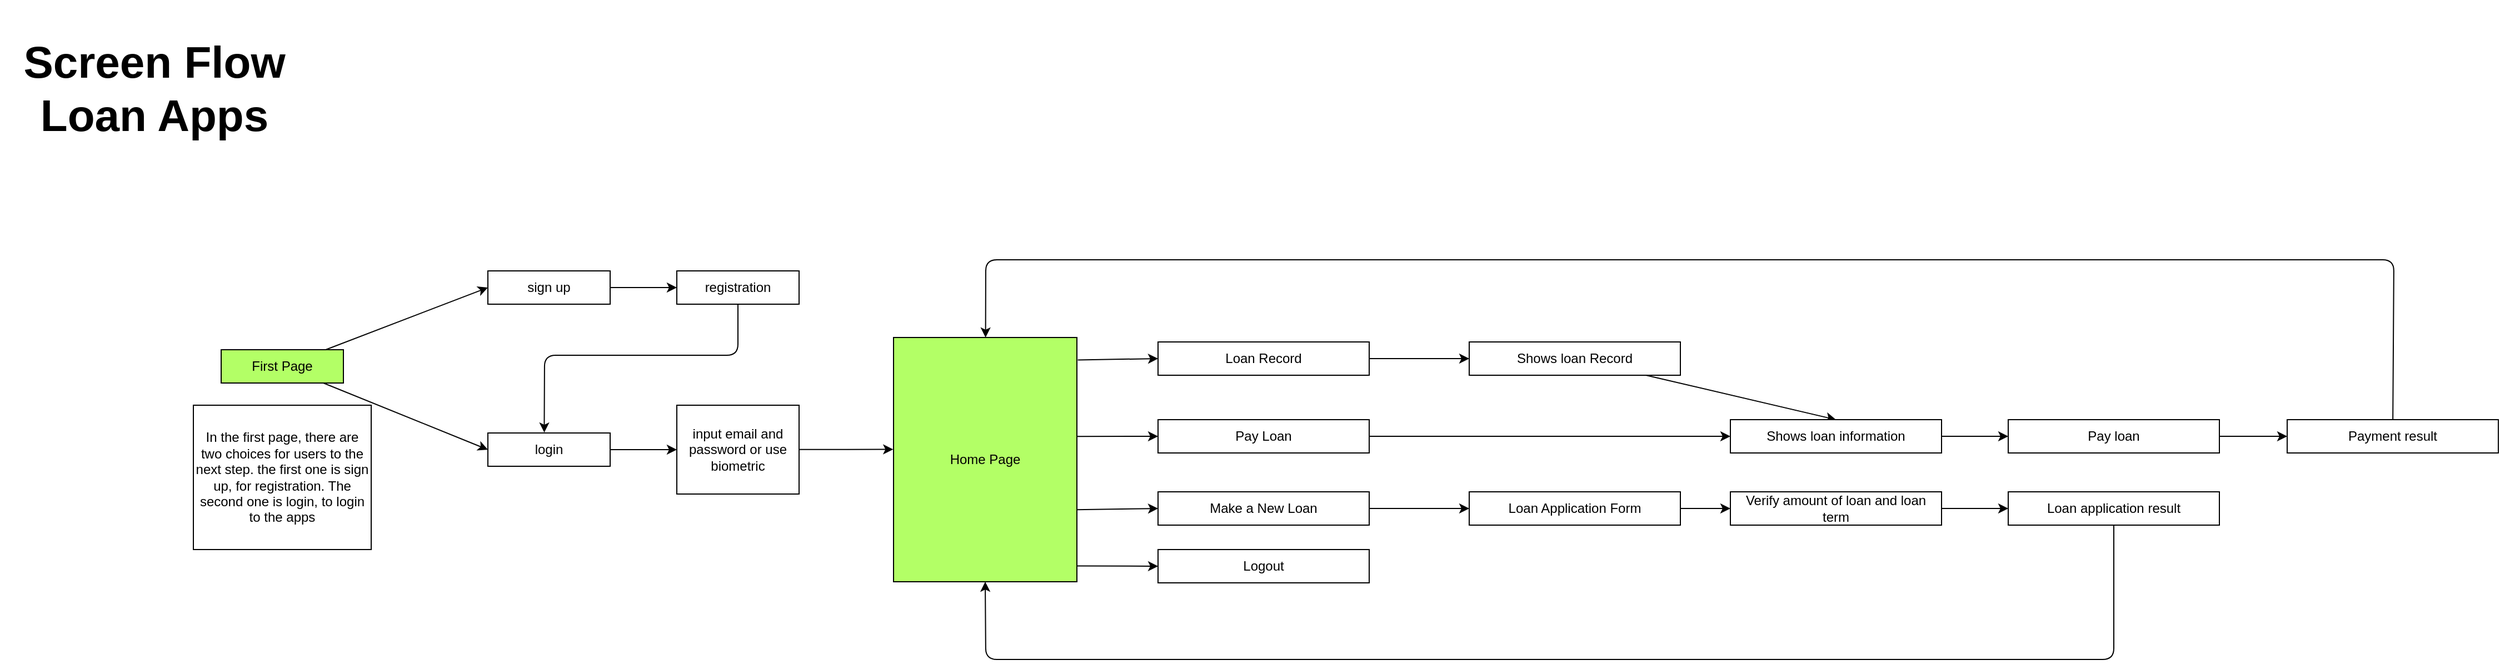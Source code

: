 <mxfile>
    <diagram id="mtYPBrWRib_HwCbQzxMi" name="screen flow">
        <mxGraphModel dx="4100" dy="1887" grid="1" gridSize="10" guides="1" tooltips="1" connect="1" arrows="1" fold="1" page="1" pageScale="1" pageWidth="850" pageHeight="1100" math="0" shadow="0">
            <root>
                <mxCell id="0"/>
                <mxCell id="1" parent="0"/>
                <mxCell id="2" value="&lt;font style=&quot;font-size: 40px&quot;&gt;&lt;b style=&quot;font-size: 40px&quot;&gt;Screen Flow&lt;br&gt;Loan Apps&lt;br&gt;&lt;/b&gt;&lt;/font&gt;" style="text;html=1;strokeColor=none;fillColor=none;align=center;verticalAlign=middle;whiteSpace=wrap;rounded=0;shadow=1;fontSize=40;" vertex="1" parent="1">
                    <mxGeometry x="80" y="90" width="270" height="150" as="geometry"/>
                </mxCell>
                <mxCell id="3" style="edgeStyle=none;html=1;entryX=0;entryY=0.5;entryDx=0;entryDy=0;" edge="1" parent="1" source="5" target="10">
                    <mxGeometry relative="1" as="geometry"/>
                </mxCell>
                <mxCell id="4" style="edgeStyle=none;html=1;entryX=0;entryY=0.5;entryDx=0;entryDy=0;" edge="1" parent="1" source="5" target="8">
                    <mxGeometry relative="1" as="geometry"/>
                </mxCell>
                <mxCell id="5" value="First Page" style="rounded=0;whiteSpace=wrap;html=1;fillColor=#B3FF66;" vertex="1" parent="1">
                    <mxGeometry x="275" y="401" width="110" height="30" as="geometry"/>
                </mxCell>
                <mxCell id="6" value="In the first page, there are two choices for users to the next step. the first one is sign up, for registration. The second one is login, to login to the apps" style="rounded=0;whiteSpace=wrap;html=1;" vertex="1" parent="1">
                    <mxGeometry x="250" y="451" width="160" height="130" as="geometry"/>
                </mxCell>
                <mxCell id="7" style="edgeStyle=none;html=1;" edge="1" parent="1" source="8" target="14">
                    <mxGeometry relative="1" as="geometry"/>
                </mxCell>
                <mxCell id="8" value="login" style="rounded=0;whiteSpace=wrap;html=1;" vertex="1" parent="1">
                    <mxGeometry x="515" y="476" width="110" height="30" as="geometry"/>
                </mxCell>
                <mxCell id="9" style="edgeStyle=none;html=1;" edge="1" parent="1" source="10" target="12">
                    <mxGeometry relative="1" as="geometry"/>
                </mxCell>
                <mxCell id="10" value="sign up" style="rounded=0;whiteSpace=wrap;html=1;" vertex="1" parent="1">
                    <mxGeometry x="515" y="330" width="110" height="30" as="geometry"/>
                </mxCell>
                <mxCell id="11" style="edgeStyle=none;html=1;entryX=0.461;entryY=-0.014;entryDx=0;entryDy=0;entryPerimeter=0;" edge="1" parent="1" source="12" target="8">
                    <mxGeometry relative="1" as="geometry">
                        <Array as="points">
                            <mxPoint x="740" y="406"/>
                            <mxPoint x="566" y="406"/>
                        </Array>
                    </mxGeometry>
                </mxCell>
                <mxCell id="12" value="registration" style="rounded=0;whiteSpace=wrap;html=1;" vertex="1" parent="1">
                    <mxGeometry x="685" y="330" width="110" height="30" as="geometry"/>
                </mxCell>
                <mxCell id="13" style="edgeStyle=none;html=1;entryX=-0.002;entryY=0.458;entryDx=0;entryDy=0;entryPerimeter=0;" edge="1" parent="1" source="14" target="39">
                    <mxGeometry relative="1" as="geometry"/>
                </mxCell>
                <mxCell id="14" value="input email and password or use biometric" style="rounded=0;whiteSpace=wrap;html=1;" vertex="1" parent="1">
                    <mxGeometry x="685" y="451" width="110" height="80" as="geometry"/>
                </mxCell>
                <mxCell id="15" style="edgeStyle=none;html=1;entryX=0;entryY=0.5;entryDx=0;entryDy=0;" edge="1" parent="1" source="16" target="30">
                    <mxGeometry relative="1" as="geometry"/>
                </mxCell>
                <mxCell id="16" value="Make a New Loan" style="rounded=0;whiteSpace=wrap;html=1;" vertex="1" parent="1">
                    <mxGeometry x="1118" y="529" width="190" height="30" as="geometry"/>
                </mxCell>
                <mxCell id="17" style="edgeStyle=none;html=1;" edge="1" parent="1" source="18" target="24">
                    <mxGeometry relative="1" as="geometry"/>
                </mxCell>
                <mxCell id="18" value="Pay Loan" style="rounded=0;whiteSpace=wrap;html=1;" vertex="1" parent="1">
                    <mxGeometry x="1118" y="464" width="190" height="30" as="geometry"/>
                </mxCell>
                <mxCell id="19" style="edgeStyle=none;html=1;" edge="1" parent="1" source="20" target="22">
                    <mxGeometry relative="1" as="geometry"/>
                </mxCell>
                <mxCell id="20" value="Loan Record" style="rounded=0;whiteSpace=wrap;html=1;" vertex="1" parent="1">
                    <mxGeometry x="1118" y="394" width="190" height="30" as="geometry"/>
                </mxCell>
                <mxCell id="21" style="edgeStyle=none;html=1;entryX=0.5;entryY=0;entryDx=0;entryDy=0;" edge="1" parent="1" source="22" target="24">
                    <mxGeometry relative="1" as="geometry"/>
                </mxCell>
                <mxCell id="22" value="Shows loan Record" style="rounded=0;whiteSpace=wrap;html=1;" vertex="1" parent="1">
                    <mxGeometry x="1398" y="394" width="190" height="30" as="geometry"/>
                </mxCell>
                <mxCell id="23" style="edgeStyle=none;html=1;" edge="1" parent="1" source="24" target="26">
                    <mxGeometry relative="1" as="geometry"/>
                </mxCell>
                <mxCell id="24" value="Shows loan information" style="rounded=0;whiteSpace=wrap;html=1;" vertex="1" parent="1">
                    <mxGeometry x="1633" y="464" width="190" height="30" as="geometry"/>
                </mxCell>
                <mxCell id="25" style="edgeStyle=none;html=1;" edge="1" parent="1" source="26" target="28">
                    <mxGeometry relative="1" as="geometry"/>
                </mxCell>
                <mxCell id="26" value="Pay loan" style="rounded=0;whiteSpace=wrap;html=1;" vertex="1" parent="1">
                    <mxGeometry x="1883" y="464" width="190" height="30" as="geometry"/>
                </mxCell>
                <mxCell id="27" style="edgeStyle=none;html=1;" edge="1" parent="1" source="28" target="39">
                    <mxGeometry relative="1" as="geometry">
                        <Array as="points">
                            <mxPoint x="2230" y="320"/>
                            <mxPoint x="963" y="320"/>
                        </Array>
                    </mxGeometry>
                </mxCell>
                <mxCell id="28" value="Payment result" style="rounded=0;whiteSpace=wrap;html=1;" vertex="1" parent="1">
                    <mxGeometry x="2134" y="464" width="190" height="30" as="geometry"/>
                </mxCell>
                <mxCell id="29" style="edgeStyle=none;html=1;" edge="1" parent="1" source="30" target="32">
                    <mxGeometry relative="1" as="geometry"/>
                </mxCell>
                <mxCell id="30" value="Loan Application Form" style="rounded=0;whiteSpace=wrap;html=1;" vertex="1" parent="1">
                    <mxGeometry x="1398" y="529" width="190" height="30" as="geometry"/>
                </mxCell>
                <mxCell id="31" style="edgeStyle=none;html=1;" edge="1" parent="1" source="32" target="34">
                    <mxGeometry relative="1" as="geometry"/>
                </mxCell>
                <mxCell id="32" value="Verify amount of loan and loan term" style="rounded=0;whiteSpace=wrap;html=1;" vertex="1" parent="1">
                    <mxGeometry x="1633" y="529" width="190" height="30" as="geometry"/>
                </mxCell>
                <mxCell id="33" style="edgeStyle=none;html=1;entryX=0.5;entryY=1;entryDx=0;entryDy=0;" edge="1" parent="1" source="34" target="39">
                    <mxGeometry relative="1" as="geometry">
                        <Array as="points">
                            <mxPoint x="1978" y="680"/>
                            <mxPoint x="963" y="680"/>
                        </Array>
                    </mxGeometry>
                </mxCell>
                <mxCell id="34" value="Loan application result" style="rounded=0;whiteSpace=wrap;html=1;" vertex="1" parent="1">
                    <mxGeometry x="1883" y="529" width="190" height="30" as="geometry"/>
                </mxCell>
                <mxCell id="35" style="edgeStyle=none;html=1;entryX=0;entryY=0.5;entryDx=0;entryDy=0;exitX=1;exitY=0.405;exitDx=0;exitDy=0;exitPerimeter=0;" edge="1" parent="1" source="39" target="18">
                    <mxGeometry relative="1" as="geometry">
                        <mxPoint x="1050" y="479" as="sourcePoint"/>
                    </mxGeometry>
                </mxCell>
                <mxCell id="36" style="edgeStyle=none;html=1;entryX=0;entryY=0.5;entryDx=0;entryDy=0;exitX=1.005;exitY=0.092;exitDx=0;exitDy=0;exitPerimeter=0;" edge="1" parent="1" source="39" target="20">
                    <mxGeometry relative="1" as="geometry"/>
                </mxCell>
                <mxCell id="37" style="edgeStyle=none;html=1;entryX=0;entryY=0.5;entryDx=0;entryDy=0;exitX=0.995;exitY=0.705;exitDx=0;exitDy=0;exitPerimeter=0;" edge="1" parent="1" source="39" target="16">
                    <mxGeometry relative="1" as="geometry">
                        <mxPoint x="1050" y="551" as="sourcePoint"/>
                    </mxGeometry>
                </mxCell>
                <mxCell id="38" style="edgeStyle=none;html=1;entryX=0;entryY=0.5;entryDx=0;entryDy=0;exitX=0.995;exitY=0.935;exitDx=0;exitDy=0;exitPerimeter=0;" edge="1" parent="1" source="39" target="40">
                    <mxGeometry relative="1" as="geometry"/>
                </mxCell>
                <mxCell id="39" value="Home Page" style="rounded=0;whiteSpace=wrap;html=1;fillColor=#B3FF66;" vertex="1" parent="1">
                    <mxGeometry x="880" y="390" width="165" height="220" as="geometry"/>
                </mxCell>
                <mxCell id="40" value="Logout" style="rounded=0;whiteSpace=wrap;html=1;" vertex="1" parent="1">
                    <mxGeometry x="1118" y="581" width="190" height="30" as="geometry"/>
                </mxCell>
            </root>
        </mxGraphModel>
    </diagram>
</mxfile>